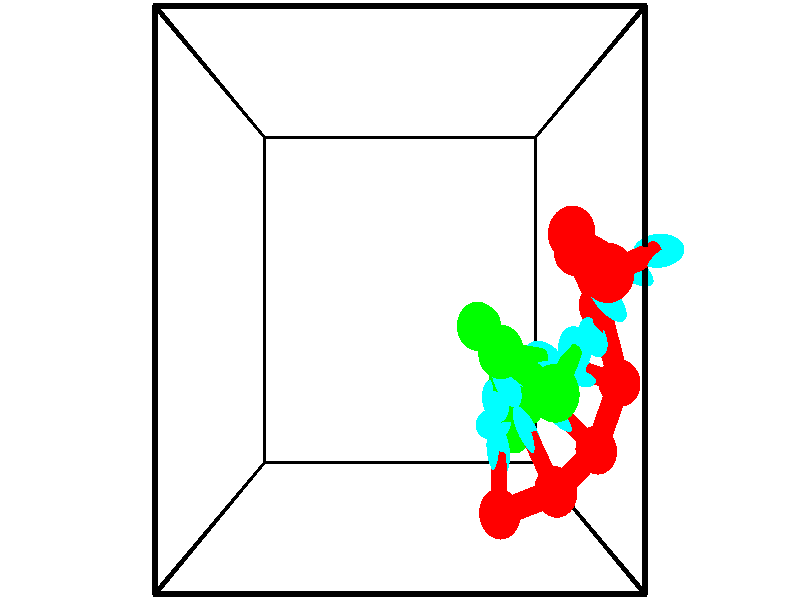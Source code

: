 // switches for output
#declare DRAW_BASES = 1; // possible values are 0, 1; only relevant for DNA ribbons
#declare DRAW_BASES_TYPE = 3; // possible values are 1, 2, 3; only relevant for DNA ribbons
#declare DRAW_FOG = 0; // set to 1 to enable fog

#include "colors.inc"

#include "transforms.inc"
background { rgb <1, 1, 1>}

#default {
   normal{
       ripples 0.25
       frequency 0.20
       turbulence 0.2
       lambda 5
   }
	finish {
		phong 0.1
		phong_size 40.
	}
}

// original window dimensions: 1024x640


// camera settings

camera {
	sky <-0, 1, 0>
	up <-0, 1, 0>
	right 1.6 * <1, 0, 0>
	location <2.5, 2.5, 11.1562>
	look_at <2.5, 2.5, 2.5>
	direction <0, 0, -8.6562>
	angle 67.0682
}


# declare cpy_camera_pos = <2.5, 2.5, 11.1562>;
# if (DRAW_FOG = 1)
fog {
	fog_type 2
	up vnormalize(cpy_camera_pos)
	color rgbt<1,1,1,0.3>
	distance 1e-5
	fog_alt 3e-3
	fog_offset 4
}
# end


// LIGHTS

# declare lum = 6;
global_settings {
	ambient_light rgb lum * <0.05, 0.05, 0.05>
	max_trace_level 15
}# declare cpy_direct_light_amount = 0.25;
light_source
{	1000 * <-1, -1, 1>,
	rgb lum * cpy_direct_light_amount
	parallel
}

light_source
{	1000 * <1, 1, -1>,
	rgb lum * cpy_direct_light_amount
	parallel
}

// strand 0

// nucleotide -1

// particle -1
sphere {
	<4.567924, 2.724990, 5.144706> 0.250000
	pigment { color rgbt <1,0,0,0> }
	no_shadow
}
cylinder {
	<4.921614, 2.841259, 4.998470>,  <5.133828, 2.911021, 4.910729>, 0.100000
	pigment { color rgbt <1,0,0,0> }
	no_shadow
}
cylinder {
	<4.921614, 2.841259, 4.998470>,  <4.567924, 2.724990, 5.144706>, 0.100000
	pigment { color rgbt <1,0,0,0> }
	no_shadow
}

// particle -1
sphere {
	<4.921614, 2.841259, 4.998470> 0.100000
	pigment { color rgbt <1,0,0,0> }
	no_shadow
}
sphere {
	0, 1
	scale<0.080000,0.200000,0.300000>
	matrix <-0.013694, -0.766273, -0.642370,
		-0.466861, 0.573006, -0.673577,
		0.884225, 0.290673, -0.365589,
		5.186881, 2.928461, 4.888793>
	pigment { color rgbt <0,1,1,0> }
	no_shadow
}
cylinder {
	<4.378609, 3.109520, 4.542170>,  <4.567924, 2.724990, 5.144706>, 0.130000
	pigment { color rgbt <1,0,0,0> }
	no_shadow
}

// nucleotide -1

// particle -1
sphere {
	<4.378609, 3.109520, 4.542170> 0.250000
	pigment { color rgbt <1,0,0,0> }
	no_shadow
}
cylinder {
	<4.737839, 2.933601, 4.539627>,  <4.953377, 2.828050, 4.538101>, 0.100000
	pigment { color rgbt <1,0,0,0> }
	no_shadow
}
cylinder {
	<4.737839, 2.933601, 4.539627>,  <4.378609, 3.109520, 4.542170>, 0.100000
	pigment { color rgbt <1,0,0,0> }
	no_shadow
}

// particle -1
sphere {
	<4.737839, 2.933601, 4.539627> 0.100000
	pigment { color rgbt <1,0,0,0> }
	no_shadow
}
sphere {
	0, 1
	scale<0.080000,0.200000,0.300000>
	matrix <-0.350806, -0.707485, -0.613515,
		0.265324, 0.553212, -0.789658,
		0.898075, -0.439797, -0.006358,
		5.007261, 2.801662, 4.537720>
	pigment { color rgbt <0,1,1,0> }
	no_shadow
}
cylinder {
	<4.629323, 2.995664, 3.808093>,  <4.378609, 3.109520, 4.542170>, 0.130000
	pigment { color rgbt <1,0,0,0> }
	no_shadow
}

// nucleotide -1

// particle -1
sphere {
	<4.629323, 2.995664, 3.808093> 0.250000
	pigment { color rgbt <1,0,0,0> }
	no_shadow
}
cylinder {
	<4.763706, 2.719257, 4.064102>,  <4.844336, 2.553413, 4.217708>, 0.100000
	pigment { color rgbt <1,0,0,0> }
	no_shadow
}
cylinder {
	<4.763706, 2.719257, 4.064102>,  <4.629323, 2.995664, 3.808093>, 0.100000
	pigment { color rgbt <1,0,0,0> }
	no_shadow
}

// particle -1
sphere {
	<4.763706, 2.719257, 4.064102> 0.100000
	pigment { color rgbt <1,0,0,0> }
	no_shadow
}
sphere {
	0, 1
	scale<0.080000,0.200000,0.300000>
	matrix <-0.332665, -0.722778, -0.605744,
		0.881173, -0.009409, -0.472700,
		0.335958, -0.691016, 0.640023,
		4.864493, 2.511952, 4.256109>
	pigment { color rgbt <0,1,1,0> }
	no_shadow
}
cylinder {
	<5.048003, 2.443295, 3.433808>,  <4.629323, 2.995664, 3.808093>, 0.130000
	pigment { color rgbt <1,0,0,0> }
	no_shadow
}

// nucleotide -1

// particle -1
sphere {
	<5.048003, 2.443295, 3.433808> 0.250000
	pigment { color rgbt <1,0,0,0> }
	no_shadow
}
cylinder {
	<4.900595, 2.269062, 3.762310>,  <4.812150, 2.164523, 3.959411>, 0.100000
	pigment { color rgbt <1,0,0,0> }
	no_shadow
}
cylinder {
	<4.900595, 2.269062, 3.762310>,  <5.048003, 2.443295, 3.433808>, 0.100000
	pigment { color rgbt <1,0,0,0> }
	no_shadow
}

// particle -1
sphere {
	<4.900595, 2.269062, 3.762310> 0.100000
	pigment { color rgbt <1,0,0,0> }
	no_shadow
}
sphere {
	0, 1
	scale<0.080000,0.200000,0.300000>
	matrix <-0.503372, -0.649213, -0.570210,
		0.781542, -0.623532, 0.019989,
		-0.368521, -0.435581, 0.821256,
		4.790039, 2.138388, 4.008687>
	pigment { color rgbt <0,1,1,0> }
	no_shadow
}
cylinder {
	<5.270963, 1.628941, 3.526512>,  <5.048003, 2.443295, 3.433808>, 0.130000
	pigment { color rgbt <1,0,0,0> }
	no_shadow
}

// nucleotide -1

// particle -1
sphere {
	<5.270963, 1.628941, 3.526512> 0.250000
	pigment { color rgbt <1,0,0,0> }
	no_shadow
}
cylinder {
	<4.919558, 1.726105, 3.691051>,  <4.708714, 1.784403, 3.789775>, 0.100000
	pigment { color rgbt <1,0,0,0> }
	no_shadow
}
cylinder {
	<4.919558, 1.726105, 3.691051>,  <5.270963, 1.628941, 3.526512>, 0.100000
	pigment { color rgbt <1,0,0,0> }
	no_shadow
}

// particle -1
sphere {
	<4.919558, 1.726105, 3.691051> 0.100000
	pigment { color rgbt <1,0,0,0> }
	no_shadow
}
sphere {
	0, 1
	scale<0.080000,0.200000,0.300000>
	matrix <-0.469918, -0.594365, -0.652616,
		0.085965, -0.766632, 0.636306,
		-0.878514, 0.242909, 0.411348,
		4.656003, 1.798978, 3.814456>
	pigment { color rgbt <0,1,1,0> }
	no_shadow
}
cylinder {
	<4.980783, 0.916877, 3.519413>,  <5.270963, 1.628941, 3.526512>, 0.130000
	pigment { color rgbt <1,0,0,0> }
	no_shadow
}

// nucleotide -1

// particle -1
sphere {
	<4.980783, 0.916877, 3.519413> 0.250000
	pigment { color rgbt <1,0,0,0> }
	no_shadow
}
cylinder {
	<4.681221, 1.172741, 3.588669>,  <4.501484, 1.326259, 3.630222>, 0.100000
	pigment { color rgbt <1,0,0,0> }
	no_shadow
}
cylinder {
	<4.681221, 1.172741, 3.588669>,  <4.980783, 0.916877, 3.519413>, 0.100000
	pigment { color rgbt <1,0,0,0> }
	no_shadow
}

// particle -1
sphere {
	<4.681221, 1.172741, 3.588669> 0.100000
	pigment { color rgbt <1,0,0,0> }
	no_shadow
}
sphere {
	0, 1
	scale<0.080000,0.200000,0.300000>
	matrix <-0.595360, -0.534723, -0.599681,
		-0.291010, -0.552184, 0.781285,
		-0.748905, 0.639659, 0.173138,
		4.456550, 1.364639, 3.640610>
	pigment { color rgbt <0,1,1,0> }
	no_shadow
}
cylinder {
	<4.369415, 0.579494, 3.898003>,  <4.980783, 0.916877, 3.519413>, 0.130000
	pigment { color rgbt <1,0,0,0> }
	no_shadow
}

// nucleotide -1

// particle -1
sphere {
	<4.369415, 0.579494, 3.898003> 0.250000
	pigment { color rgbt <1,0,0,0> }
	no_shadow
}
cylinder {
	<4.218628, 0.891315, 3.697926>,  <4.128156, 1.078408, 3.577879>, 0.100000
	pigment { color rgbt <1,0,0,0> }
	no_shadow
}
cylinder {
	<4.218628, 0.891315, 3.697926>,  <4.369415, 0.579494, 3.898003>, 0.100000
	pigment { color rgbt <1,0,0,0> }
	no_shadow
}

// particle -1
sphere {
	<4.218628, 0.891315, 3.697926> 0.100000
	pigment { color rgbt <1,0,0,0> }
	no_shadow
}
sphere {
	0, 1
	scale<0.080000,0.200000,0.300000>
	matrix <-0.638975, -0.609825, -0.468855,
		-0.670527, 0.142868, 0.727999,
		-0.376967, 0.779552, -0.500193,
		4.105537, 1.125181, 3.547868>
	pigment { color rgbt <0,1,1,0> }
	no_shadow
}
cylinder {
	<3.725378, 0.309073, 3.734560>,  <4.369415, 0.579494, 3.898003>, 0.130000
	pigment { color rgbt <1,0,0,0> }
	no_shadow
}

// nucleotide -1

// particle -1
sphere {
	<3.725378, 0.309073, 3.734560> 0.250000
	pigment { color rgbt <1,0,0,0> }
	no_shadow
}
cylinder {
	<3.753510, 0.634842, 3.504162>,  <3.770389, 0.830303, 3.365923>, 0.100000
	pigment { color rgbt <1,0,0,0> }
	no_shadow
}
cylinder {
	<3.753510, 0.634842, 3.504162>,  <3.725378, 0.309073, 3.734560>, 0.100000
	pigment { color rgbt <1,0,0,0> }
	no_shadow
}

// particle -1
sphere {
	<3.753510, 0.634842, 3.504162> 0.100000
	pigment { color rgbt <1,0,0,0> }
	no_shadow
}
sphere {
	0, 1
	scale<0.080000,0.200000,0.300000>
	matrix <-0.619946, -0.416684, -0.664862,
		-0.781486, 0.403845, 0.475593,
		0.070329, 0.814423, -0.575994,
		3.774608, 0.879169, 3.331363>
	pigment { color rgbt <0,1,1,0> }
	no_shadow
}
// strand 1

// nucleotide -1

// particle -1
sphere {
	<4.445467, 0.579320, 0.881325> 0.250000
	pigment { color rgbt <0,1,0,0> }
	no_shadow
}
cylinder {
	<4.628555, 0.904625, 1.025043>,  <4.738409, 1.099808, 1.111275>, 0.100000
	pigment { color rgbt <0,1,0,0> }
	no_shadow
}
cylinder {
	<4.628555, 0.904625, 1.025043>,  <4.445467, 0.579320, 0.881325>, 0.100000
	pigment { color rgbt <0,1,0,0> }
	no_shadow
}

// particle -1
sphere {
	<4.628555, 0.904625, 1.025043> 0.100000
	pigment { color rgbt <0,1,0,0> }
	no_shadow
}
sphere {
	0, 1
	scale<0.080000,0.200000,0.300000>
	matrix <-0.886971, 0.389760, 0.247728,
		0.061428, -0.432077, 0.899742,
		0.457721, 0.813263, 0.359297,
		4.765872, 1.148604, 1.132833>
	pigment { color rgbt <0,1,1,0> }
	no_shadow
}
cylinder {
	<4.247035, 0.812712, 1.575420>,  <4.445467, 0.579320, 0.881325>, 0.130000
	pigment { color rgbt <0,1,0,0> }
	no_shadow
}

// nucleotide -1

// particle -1
sphere {
	<4.247035, 0.812712, 1.575420> 0.250000
	pigment { color rgbt <0,1,0,0> }
	no_shadow
}
cylinder {
	<4.366631, 1.130119, 1.363407>,  <4.438388, 1.320564, 1.236199>, 0.100000
	pigment { color rgbt <0,1,0,0> }
	no_shadow
}
cylinder {
	<4.366631, 1.130119, 1.363407>,  <4.247035, 0.812712, 1.575420>, 0.100000
	pigment { color rgbt <0,1,0,0> }
	no_shadow
}

// particle -1
sphere {
	<4.366631, 1.130119, 1.363407> 0.100000
	pigment { color rgbt <0,1,0,0> }
	no_shadow
}
sphere {
	0, 1
	scale<0.080000,0.200000,0.300000>
	matrix <-0.886396, 0.436661, 0.153715,
		0.353420, 0.423859, 0.833929,
		0.298991, 0.793518, -0.530031,
		4.456328, 1.368175, 1.204398>
	pigment { color rgbt <0,1,1,0> }
	no_shadow
}
cylinder {
	<4.352444, 1.215649, 2.317133>,  <4.247035, 0.812712, 1.575420>, 0.130000
	pigment { color rgbt <0,1,0,0> }
	no_shadow
}

// nucleotide -1

// particle -1
sphere {
	<4.352444, 1.215649, 2.317133> 0.250000
	pigment { color rgbt <0,1,0,0> }
	no_shadow
}
cylinder {
	<4.039799, 1.125633, 2.549835>,  <3.852212, 1.071624, 2.689456>, 0.100000
	pigment { color rgbt <0,1,0,0> }
	no_shadow
}
cylinder {
	<4.039799, 1.125633, 2.549835>,  <4.352444, 1.215649, 2.317133>, 0.100000
	pigment { color rgbt <0,1,0,0> }
	no_shadow
}

// particle -1
sphere {
	<4.039799, 1.125633, 2.549835> 0.100000
	pigment { color rgbt <0,1,0,0> }
	no_shadow
}
sphere {
	0, 1
	scale<0.080000,0.200000,0.300000>
	matrix <0.280870, 0.705777, 0.650377,
		-0.556951, 0.671740, -0.488437,
		-0.781612, -0.225041, 0.581755,
		3.805315, 1.058121, 2.724362>
	pigment { color rgbt <0,1,1,0> }
	no_shadow
}
cylinder {
	<3.881927, 1.836142, 2.463951>,  <4.352444, 1.215649, 2.317133>, 0.130000
	pigment { color rgbt <0,1,0,0> }
	no_shadow
}

// nucleotide -1

// particle -1
sphere {
	<3.881927, 1.836142, 2.463951> 0.250000
	pigment { color rgbt <0,1,0,0> }
	no_shadow
}
cylinder {
	<3.832741, 1.566811, 2.755569>,  <3.803229, 1.405212, 2.930541>, 0.100000
	pigment { color rgbt <0,1,0,0> }
	no_shadow
}
cylinder {
	<3.832741, 1.566811, 2.755569>,  <3.881927, 1.836142, 2.463951>, 0.100000
	pigment { color rgbt <0,1,0,0> }
	no_shadow
}

// particle -1
sphere {
	<3.832741, 1.566811, 2.755569> 0.100000
	pigment { color rgbt <0,1,0,0> }
	no_shadow
}
sphere {
	0, 1
	scale<0.080000,0.200000,0.300000>
	matrix <0.341440, 0.661069, 0.668136,
		-0.931826, 0.331082, 0.148613,
		-0.122965, -0.673329, 0.729046,
		3.795851, 1.364812, 2.974283>
	pigment { color rgbt <0,1,1,0> }
	no_shadow
}
cylinder {
	<3.610046, 2.200581, 3.026415>,  <3.881927, 1.836142, 2.463951>, 0.130000
	pigment { color rgbt <0,1,0,0> }
	no_shadow
}

// nucleotide -1

// particle -1
sphere {
	<3.610046, 2.200581, 3.026415> 0.250000
	pigment { color rgbt <0,1,0,0> }
	no_shadow
}
cylinder {
	<3.771660, 1.859787, 3.159607>,  <3.868628, 1.655310, 3.239522>, 0.100000
	pigment { color rgbt <0,1,0,0> }
	no_shadow
}
cylinder {
	<3.771660, 1.859787, 3.159607>,  <3.610046, 2.200581, 3.026415>, 0.100000
	pigment { color rgbt <0,1,0,0> }
	no_shadow
}

// particle -1
sphere {
	<3.771660, 1.859787, 3.159607> 0.100000
	pigment { color rgbt <0,1,0,0> }
	no_shadow
}
sphere {
	0, 1
	scale<0.080000,0.200000,0.300000>
	matrix <0.480692, 0.507455, 0.715140,
		-0.778261, -0.128881, 0.614572,
		0.404035, -0.851986, 0.332981,
		3.892870, 1.604191, 3.259501>
	pigment { color rgbt <0,1,1,0> }
	no_shadow
}
cylinder {
	<3.445184, 2.233253, 3.790553>,  <3.610046, 2.200581, 3.026415>, 0.130000
	pigment { color rgbt <0,1,0,0> }
	no_shadow
}

// nucleotide -1

// particle -1
sphere {
	<3.445184, 2.233253, 3.790553> 0.250000
	pigment { color rgbt <0,1,0,0> }
	no_shadow
}
cylinder {
	<3.755535, 1.989532, 3.725117>,  <3.941746, 1.843300, 3.685855>, 0.100000
	pigment { color rgbt <0,1,0,0> }
	no_shadow
}
cylinder {
	<3.755535, 1.989532, 3.725117>,  <3.445184, 2.233253, 3.790553>, 0.100000
	pigment { color rgbt <0,1,0,0> }
	no_shadow
}

// particle -1
sphere {
	<3.755535, 1.989532, 3.725117> 0.100000
	pigment { color rgbt <0,1,0,0> }
	no_shadow
}
sphere {
	0, 1
	scale<0.080000,0.200000,0.300000>
	matrix <0.513518, 0.459306, 0.724801,
		-0.366485, -0.646365, 0.669254,
		0.775879, -0.609303, -0.163591,
		3.988299, 1.806742, 3.676039>
	pigment { color rgbt <0,1,1,0> }
	no_shadow
}
cylinder {
	<3.615165, 2.021273, 4.480197>,  <3.445184, 2.233253, 3.790553>, 0.130000
	pigment { color rgbt <0,1,0,0> }
	no_shadow
}

// nucleotide -1

// particle -1
sphere {
	<3.615165, 2.021273, 4.480197> 0.250000
	pigment { color rgbt <0,1,0,0> }
	no_shadow
}
cylinder {
	<3.947582, 1.966515, 4.264557>,  <4.147032, 1.933660, 4.135173>, 0.100000
	pigment { color rgbt <0,1,0,0> }
	no_shadow
}
cylinder {
	<3.947582, 1.966515, 4.264557>,  <3.615165, 2.021273, 4.480197>, 0.100000
	pigment { color rgbt <0,1,0,0> }
	no_shadow
}

// particle -1
sphere {
	<3.947582, 1.966515, 4.264557> 0.100000
	pigment { color rgbt <0,1,0,0> }
	no_shadow
}
sphere {
	0, 1
	scale<0.080000,0.200000,0.300000>
	matrix <0.517317, 0.546302, 0.658739,
		0.204331, -0.826326, 0.524819,
		0.831042, -0.136897, -0.539099,
		4.196895, 1.925446, 4.102827>
	pigment { color rgbt <0,1,1,0> }
	no_shadow
}
cylinder {
	<4.098618, 1.695161, 4.906684>,  <3.615165, 2.021273, 4.480197>, 0.130000
	pigment { color rgbt <0,1,0,0> }
	no_shadow
}

// nucleotide -1

// particle -1
sphere {
	<4.098618, 1.695161, 4.906684> 0.250000
	pigment { color rgbt <0,1,0,0> }
	no_shadow
}
cylinder {
	<4.301132, 1.895065, 4.625568>,  <4.422641, 2.015008, 4.456899>, 0.100000
	pigment { color rgbt <0,1,0,0> }
	no_shadow
}
cylinder {
	<4.301132, 1.895065, 4.625568>,  <4.098618, 1.695161, 4.906684>, 0.100000
	pigment { color rgbt <0,1,0,0> }
	no_shadow
}

// particle -1
sphere {
	<4.301132, 1.895065, 4.625568> 0.100000
	pigment { color rgbt <0,1,0,0> }
	no_shadow
}
sphere {
	0, 1
	scale<0.080000,0.200000,0.300000>
	matrix <0.442532, 0.548906, 0.709132,
		0.740162, -0.670031, 0.056743,
		0.506286, 0.499761, -0.702789,
		4.453018, 2.044994, 4.414732>
	pigment { color rgbt <0,1,1,0> }
	no_shadow
}
// box output
cylinder {
	<0.000000, 0.000000, 0.000000>,  <5.000000, 0.000000, 0.000000>, 0.025000
	pigment { color rgbt <0,0,0,0> }
	no_shadow
}
cylinder {
	<0.000000, 0.000000, 0.000000>,  <0.000000, 5.000000, 0.000000>, 0.025000
	pigment { color rgbt <0,0,0,0> }
	no_shadow
}
cylinder {
	<0.000000, 0.000000, 0.000000>,  <0.000000, 0.000000, 5.000000>, 0.025000
	pigment { color rgbt <0,0,0,0> }
	no_shadow
}
cylinder {
	<5.000000, 5.000000, 5.000000>,  <0.000000, 5.000000, 5.000000>, 0.025000
	pigment { color rgbt <0,0,0,0> }
	no_shadow
}
cylinder {
	<5.000000, 5.000000, 5.000000>,  <5.000000, 0.000000, 5.000000>, 0.025000
	pigment { color rgbt <0,0,0,0> }
	no_shadow
}
cylinder {
	<5.000000, 5.000000, 5.000000>,  <5.000000, 5.000000, 0.000000>, 0.025000
	pigment { color rgbt <0,0,0,0> }
	no_shadow
}
cylinder {
	<0.000000, 0.000000, 5.000000>,  <0.000000, 5.000000, 5.000000>, 0.025000
	pigment { color rgbt <0,0,0,0> }
	no_shadow
}
cylinder {
	<0.000000, 0.000000, 5.000000>,  <5.000000, 0.000000, 5.000000>, 0.025000
	pigment { color rgbt <0,0,0,0> }
	no_shadow
}
cylinder {
	<5.000000, 5.000000, 0.000000>,  <0.000000, 5.000000, 0.000000>, 0.025000
	pigment { color rgbt <0,0,0,0> }
	no_shadow
}
cylinder {
	<5.000000, 5.000000, 0.000000>,  <5.000000, 0.000000, 0.000000>, 0.025000
	pigment { color rgbt <0,0,0,0> }
	no_shadow
}
cylinder {
	<5.000000, 0.000000, 5.000000>,  <5.000000, 0.000000, 0.000000>, 0.025000
	pigment { color rgbt <0,0,0,0> }
	no_shadow
}
cylinder {
	<0.000000, 5.000000, 0.000000>,  <0.000000, 5.000000, 5.000000>, 0.025000
	pigment { color rgbt <0,0,0,0> }
	no_shadow
}
// end of box output
